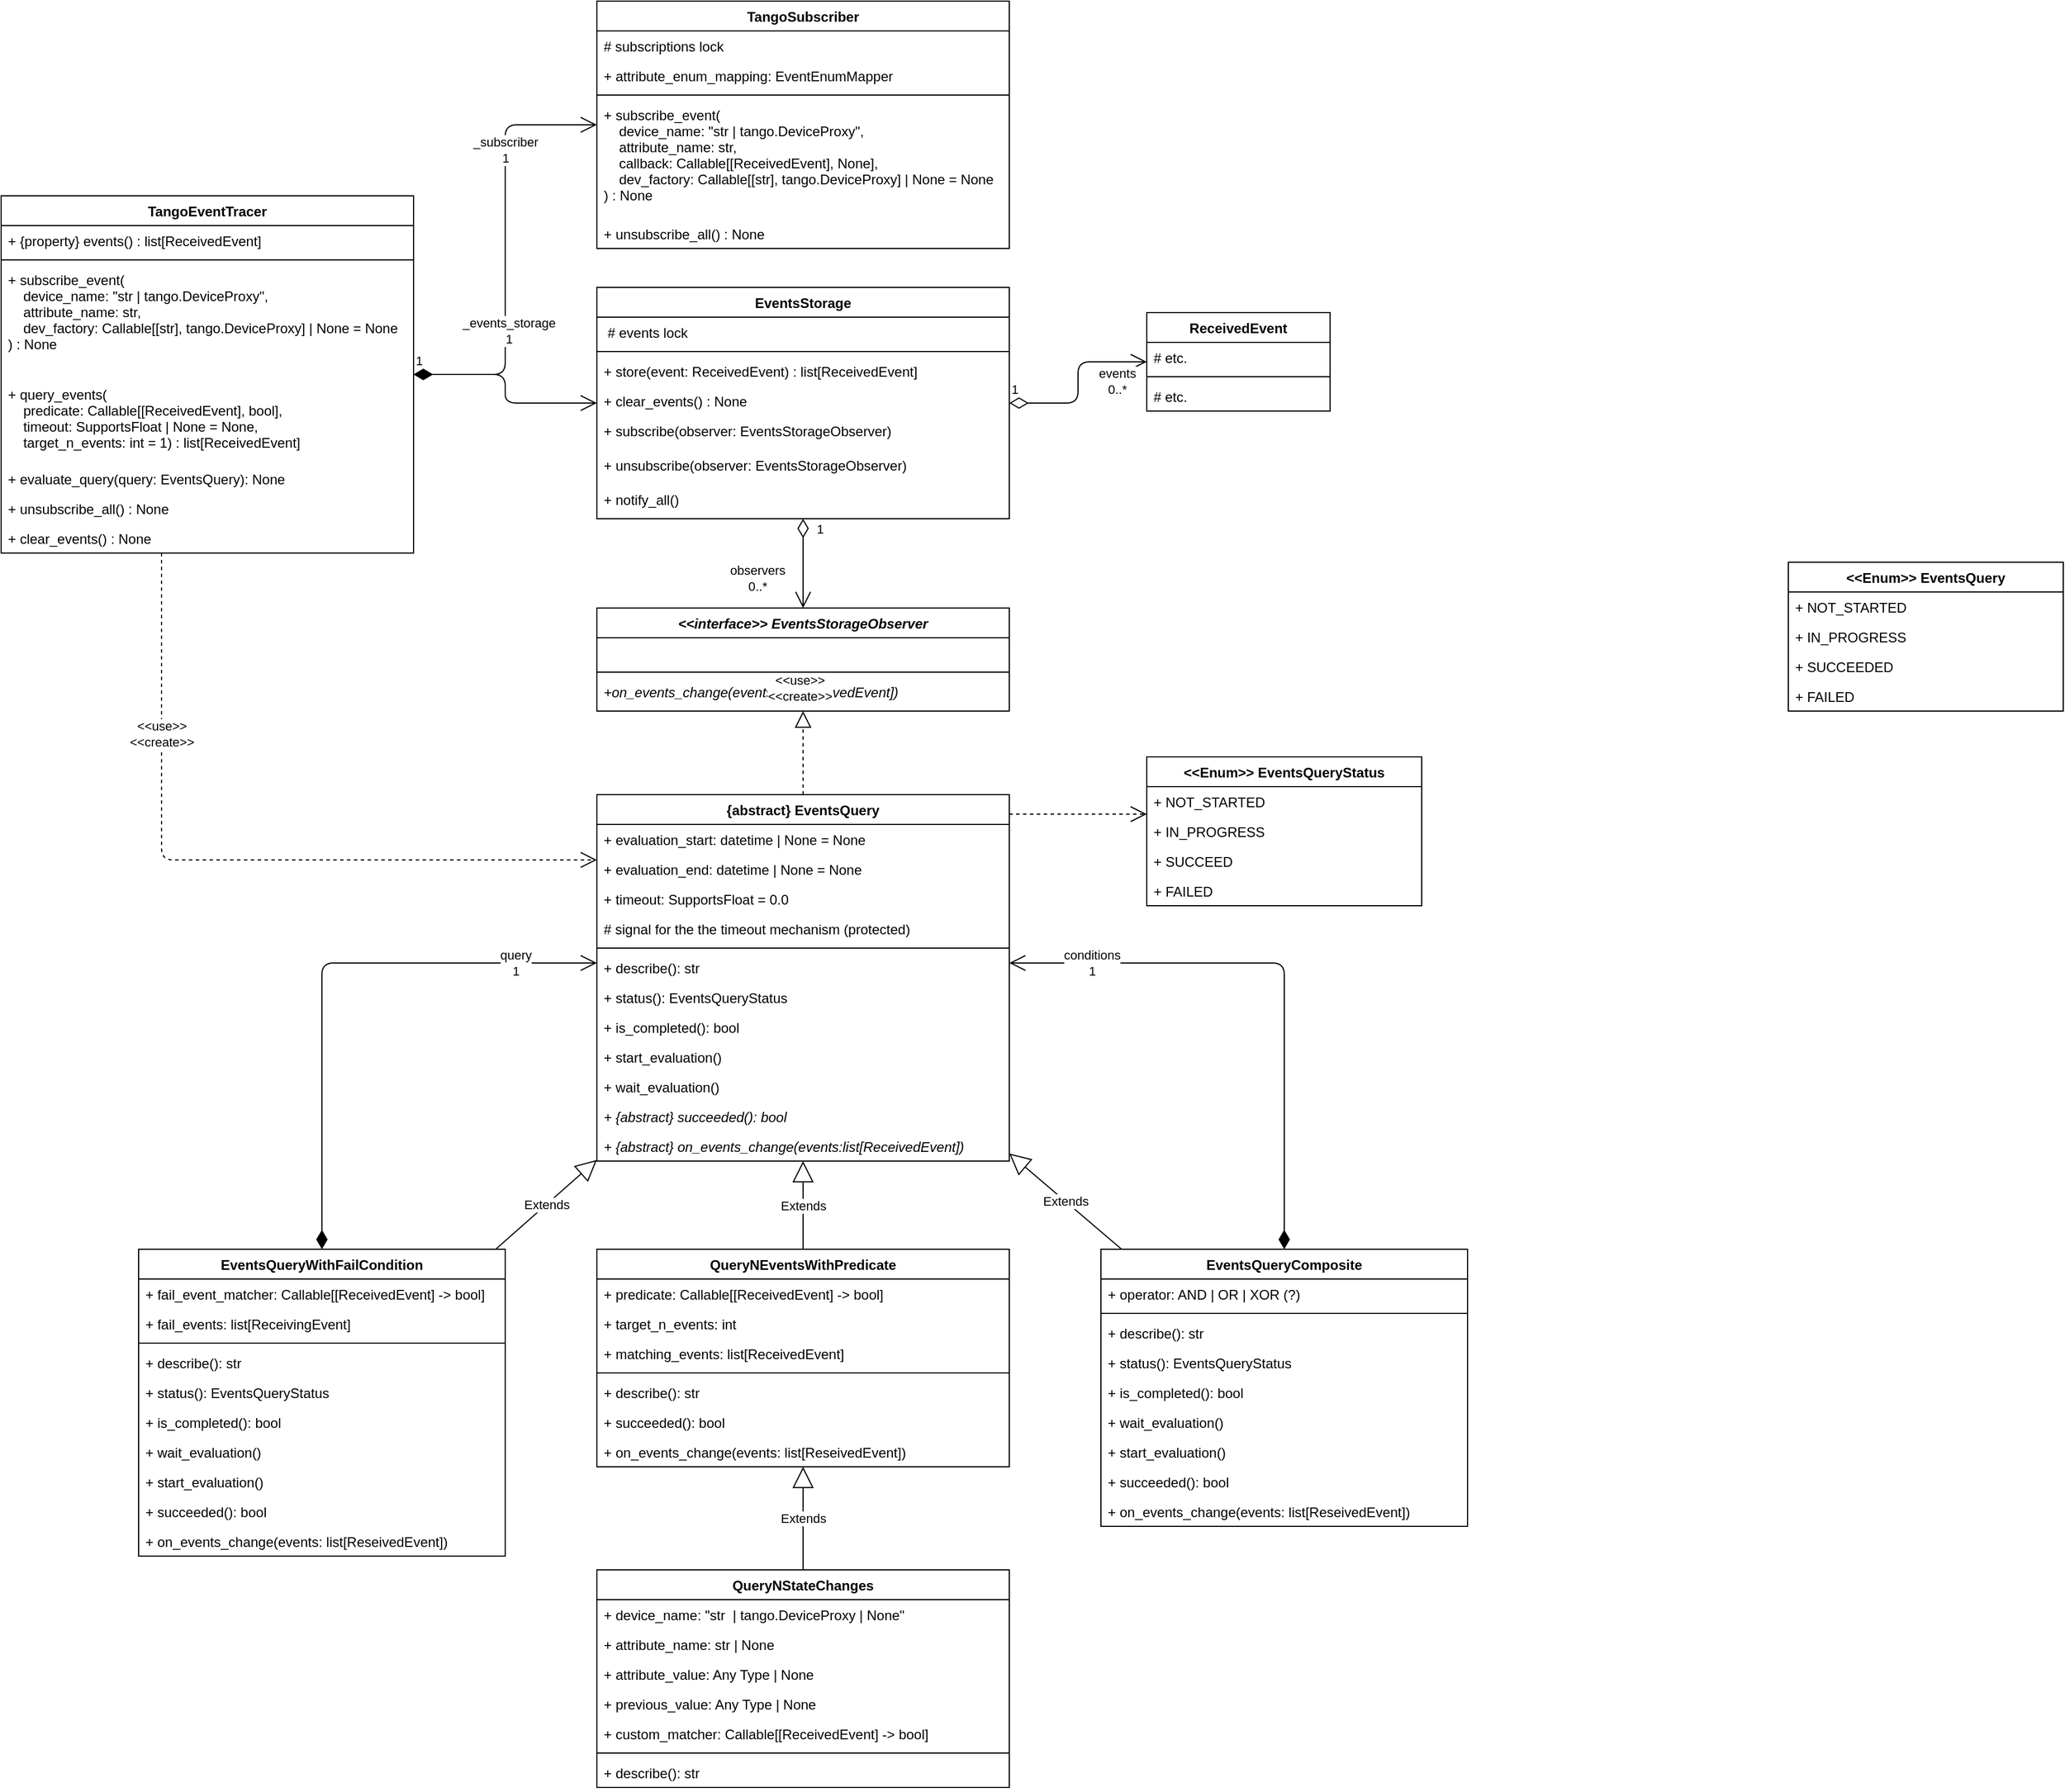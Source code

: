 <mxfile>
    <diagram id="-tlsUsrNYSEPifdIxLzE" name="Page-1">
        <mxGraphModel dx="1700" dy="880" grid="1" gridSize="10" guides="1" tooltips="1" connect="1" arrows="1" fold="1" page="1" pageScale="1" pageWidth="827" pageHeight="1169" math="0" shadow="0">
            <root>
                <mxCell id="0"/>
                <mxCell id="1" parent="0"/>
                <mxCell id="2" value="EventsStorage" style="swimlane;fontStyle=1;align=center;verticalAlign=top;childLayout=stackLayout;horizontal=1;startSize=26;horizontalStack=0;resizeParent=1;resizeParentMax=0;resizeLast=0;collapsible=1;marginBottom=0;" parent="1" vertex="1">
                    <mxGeometry x="40" y="360" width="360" height="202" as="geometry"/>
                </mxCell>
                <mxCell id="3" value=" # events lock" style="text;strokeColor=none;fillColor=none;align=left;verticalAlign=top;spacingLeft=4;spacingRight=4;overflow=hidden;rotatable=0;points=[[0,0.5],[1,0.5]];portConstraint=eastwest;" parent="2" vertex="1">
                    <mxGeometry y="26" width="360" height="26" as="geometry"/>
                </mxCell>
                <mxCell id="4" value="" style="line;strokeWidth=1;fillColor=none;align=left;verticalAlign=middle;spacingTop=-1;spacingLeft=3;spacingRight=3;rotatable=0;labelPosition=right;points=[];portConstraint=eastwest;strokeColor=inherit;" parent="2" vertex="1">
                    <mxGeometry y="52" width="360" height="8" as="geometry"/>
                </mxCell>
                <mxCell id="5" value="+ store(event: ReceivedEvent) : list[ReceivedEvent]" style="text;strokeColor=none;fillColor=none;align=left;verticalAlign=top;spacingLeft=4;spacingRight=4;overflow=hidden;rotatable=0;points=[[0,0.5],[1,0.5]];portConstraint=eastwest;" parent="2" vertex="1">
                    <mxGeometry y="60" width="360" height="26" as="geometry"/>
                </mxCell>
                <mxCell id="13" value="+ clear_events() : None" style="text;strokeColor=none;fillColor=none;align=left;verticalAlign=top;spacingLeft=4;spacingRight=4;overflow=hidden;rotatable=0;points=[[0,0.5],[1,0.5]];portConstraint=eastwest;" parent="2" vertex="1">
                    <mxGeometry y="86" width="360" height="26" as="geometry"/>
                </mxCell>
                <mxCell id="134" value="+ subscribe(observer: EventsStorageObserver)" style="text;strokeColor=none;fillColor=none;align=left;verticalAlign=top;spacingLeft=4;spacingRight=4;overflow=hidden;rotatable=0;points=[[0,0.5],[1,0.5]];portConstraint=eastwest;" parent="2" vertex="1">
                    <mxGeometry y="112" width="360" height="30" as="geometry"/>
                </mxCell>
                <mxCell id="136" value="+ unsubscribe(observer: EventsStorageObserver)" style="text;strokeColor=none;fillColor=none;align=left;verticalAlign=top;spacingLeft=4;spacingRight=4;overflow=hidden;rotatable=0;points=[[0,0.5],[1,0.5]];portConstraint=eastwest;" parent="2" vertex="1">
                    <mxGeometry y="142" width="360" height="30" as="geometry"/>
                </mxCell>
                <mxCell id="135" value="+ notify_all()" style="text;strokeColor=none;fillColor=none;align=left;verticalAlign=top;spacingLeft=4;spacingRight=4;overflow=hidden;rotatable=0;points=[[0,0.5],[1,0.5]];portConstraint=eastwest;" parent="2" vertex="1">
                    <mxGeometry y="172" width="360" height="30" as="geometry"/>
                </mxCell>
                <mxCell id="6" value="ReceivedEvent" style="swimlane;fontStyle=1;align=center;verticalAlign=top;childLayout=stackLayout;horizontal=1;startSize=26;horizontalStack=0;resizeParent=1;resizeParentMax=0;resizeLast=0;collapsible=1;marginBottom=0;" parent="1" vertex="1">
                    <mxGeometry x="520" y="382" width="160" height="86" as="geometry"/>
                </mxCell>
                <mxCell id="7" value="# etc." style="text;strokeColor=none;fillColor=none;align=left;verticalAlign=top;spacingLeft=4;spacingRight=4;overflow=hidden;rotatable=0;points=[[0,0.5],[1,0.5]];portConstraint=eastwest;" parent="6" vertex="1">
                    <mxGeometry y="26" width="160" height="26" as="geometry"/>
                </mxCell>
                <mxCell id="8" value="" style="line;strokeWidth=1;fillColor=none;align=left;verticalAlign=middle;spacingTop=-1;spacingLeft=3;spacingRight=3;rotatable=0;labelPosition=right;points=[];portConstraint=eastwest;strokeColor=inherit;" parent="6" vertex="1">
                    <mxGeometry y="52" width="160" height="8" as="geometry"/>
                </mxCell>
                <mxCell id="9" value="# etc." style="text;strokeColor=none;fillColor=none;align=left;verticalAlign=top;spacingLeft=4;spacingRight=4;overflow=hidden;rotatable=0;points=[[0,0.5],[1,0.5]];portConstraint=eastwest;" parent="6" vertex="1">
                    <mxGeometry y="60" width="160" height="26" as="geometry"/>
                </mxCell>
                <mxCell id="10" value="1" style="endArrow=open;html=1;endSize=12;startArrow=diamondThin;startSize=14;startFill=0;edgeStyle=orthogonalEdgeStyle;align=left;verticalAlign=bottom;" parent="1" source="2" target="6" edge="1">
                    <mxGeometry x="-1" y="3" relative="1" as="geometry">
                        <mxPoint x="310" y="380" as="sourcePoint"/>
                        <mxPoint x="470" y="380" as="targetPoint"/>
                    </mxGeometry>
                </mxCell>
                <mxCell id="11" value="events&lt;br&gt;0..*" style="edgeLabel;html=1;align=center;verticalAlign=middle;resizable=0;points=[];" parent="10" vertex="1" connectable="0">
                    <mxGeometry x="0.667" relative="1" as="geometry">
                        <mxPoint y="17" as="offset"/>
                    </mxGeometry>
                </mxCell>
                <mxCell id="14" value="TangoSubscriber" style="swimlane;fontStyle=1;align=center;verticalAlign=top;childLayout=stackLayout;horizontal=1;startSize=26;horizontalStack=0;resizeParent=1;resizeParentMax=0;resizeLast=0;collapsible=1;marginBottom=0;" parent="1" vertex="1">
                    <mxGeometry x="40" y="110" width="360" height="216" as="geometry"/>
                </mxCell>
                <mxCell id="15" value="# subscriptions lock" style="text;strokeColor=none;fillColor=none;align=left;verticalAlign=top;spacingLeft=4;spacingRight=4;overflow=hidden;rotatable=0;points=[[0,0.5],[1,0.5]];portConstraint=eastwest;" parent="14" vertex="1">
                    <mxGeometry y="26" width="360" height="26" as="geometry"/>
                </mxCell>
                <mxCell id="20" value="+ attribute_enum_mapping: EventEnumMapper" style="text;strokeColor=none;fillColor=none;align=left;verticalAlign=top;spacingLeft=4;spacingRight=4;overflow=hidden;rotatable=0;points=[[0,0.5],[1,0.5]];portConstraint=eastwest;" parent="14" vertex="1">
                    <mxGeometry y="52" width="360" height="26" as="geometry"/>
                </mxCell>
                <mxCell id="16" value="" style="line;strokeWidth=1;fillColor=none;align=left;verticalAlign=middle;spacingTop=-1;spacingLeft=3;spacingRight=3;rotatable=0;labelPosition=right;points=[];portConstraint=eastwest;strokeColor=inherit;" parent="14" vertex="1">
                    <mxGeometry y="78" width="360" height="8" as="geometry"/>
                </mxCell>
                <mxCell id="17" value="+ subscribe_event(&#10;    device_name: &quot;str | tango.DeviceProxy&quot;,&#10;    attribute_name: str, &#10;    callback: Callable[[ReceivedEvent], None], &#10;    dev_factory: Callable[[str], tango.DeviceProxy] | None = None&#10;) : None" style="text;strokeColor=none;fillColor=none;align=left;verticalAlign=top;spacingLeft=4;spacingRight=4;overflow=hidden;rotatable=0;points=[[0,0.5],[1,0.5]];portConstraint=eastwest;" parent="14" vertex="1">
                    <mxGeometry y="86" width="360" height="104" as="geometry"/>
                </mxCell>
                <mxCell id="18" value="+ unsubscribe_all() : None" style="text;strokeColor=none;fillColor=none;align=left;verticalAlign=top;spacingLeft=4;spacingRight=4;overflow=hidden;rotatable=0;points=[[0,0.5],[1,0.5]];portConstraint=eastwest;" parent="14" vertex="1">
                    <mxGeometry y="190" width="360" height="26" as="geometry"/>
                </mxCell>
                <mxCell id="21" value="TangoEventTracer" style="swimlane;fontStyle=1;align=center;verticalAlign=top;childLayout=stackLayout;horizontal=1;startSize=26;horizontalStack=0;resizeParent=1;resizeParentMax=0;resizeLast=0;collapsible=1;marginBottom=0;" parent="1" vertex="1">
                    <mxGeometry x="-480" y="280" width="360" height="312" as="geometry"/>
                </mxCell>
                <mxCell id="22" value="+ {property} events() : list[ReceivedEvent]" style="text;strokeColor=none;fillColor=none;align=left;verticalAlign=top;spacingLeft=4;spacingRight=4;overflow=hidden;rotatable=0;points=[[0,0.5],[1,0.5]];portConstraint=eastwest;" parent="21" vertex="1">
                    <mxGeometry y="26" width="360" height="26" as="geometry"/>
                </mxCell>
                <mxCell id="23" value="" style="line;strokeWidth=1;fillColor=none;align=left;verticalAlign=middle;spacingTop=-1;spacingLeft=3;spacingRight=3;rotatable=0;labelPosition=right;points=[];portConstraint=eastwest;strokeColor=inherit;" parent="21" vertex="1">
                    <mxGeometry y="52" width="360" height="8" as="geometry"/>
                </mxCell>
                <mxCell id="24" value="+ subscribe_event(&#10;    device_name: &quot;str | tango.DeviceProxy&quot;, &#10;    attribute_name: str,&#10;    dev_factory: Callable[[str], tango.DeviceProxy] | None = None&#10;) : None" style="text;strokeColor=none;fillColor=none;align=left;verticalAlign=top;spacingLeft=4;spacingRight=4;overflow=hidden;rotatable=0;points=[[0,0.5],[1,0.5]];portConstraint=eastwest;" parent="21" vertex="1">
                    <mxGeometry y="60" width="360" height="100" as="geometry"/>
                </mxCell>
                <mxCell id="33" value="+ query_events(&#10;    predicate: Callable[[ReceivedEvent], bool],&#10;    timeout: SupportsFloat | None = None,&#10;    target_n_events: int = 1) : list[ReceivedEvent]" style="text;strokeColor=none;fillColor=none;align=left;verticalAlign=top;spacingLeft=4;spacingRight=4;overflow=hidden;rotatable=0;points=[[0,0.5],[1,0.5]];portConstraint=eastwest;" parent="21" vertex="1">
                    <mxGeometry y="160" width="360" height="74" as="geometry"/>
                </mxCell>
                <mxCell id="35" value="+ evaluate_query(query: EventsQuery): None" style="text;strokeColor=none;fillColor=none;align=left;verticalAlign=top;spacingLeft=4;spacingRight=4;overflow=hidden;rotatable=0;points=[[0,0.5],[1,0.5]];portConstraint=eastwest;" parent="21" vertex="1">
                    <mxGeometry y="234" width="360" height="26" as="geometry"/>
                </mxCell>
                <mxCell id="32" value="+ unsubscribe_all() : None" style="text;strokeColor=none;fillColor=none;align=left;verticalAlign=top;spacingLeft=4;spacingRight=4;overflow=hidden;rotatable=0;points=[[0,0.5],[1,0.5]];portConstraint=eastwest;" parent="21" vertex="1">
                    <mxGeometry y="260" width="360" height="26" as="geometry"/>
                </mxCell>
                <mxCell id="34" value="+ clear_events() : None" style="text;strokeColor=none;fillColor=none;align=left;verticalAlign=top;spacingLeft=4;spacingRight=4;overflow=hidden;rotatable=0;points=[[0,0.5],[1,0.5]];portConstraint=eastwest;" parent="21" vertex="1">
                    <mxGeometry y="286" width="360" height="26" as="geometry"/>
                </mxCell>
                <mxCell id="28" value="1" style="endArrow=open;html=1;endSize=12;startArrow=diamondThin;startSize=14;startFill=1;edgeStyle=orthogonalEdgeStyle;align=left;verticalAlign=bottom;" parent="1" source="21" target="14" edge="1">
                    <mxGeometry x="-1" y="3" relative="1" as="geometry">
                        <mxPoint x="-70" y="390" as="sourcePoint"/>
                        <mxPoint x="90" y="390" as="targetPoint"/>
                    </mxGeometry>
                </mxCell>
                <mxCell id="30" value="_subscriber&lt;br&gt;1" style="edgeLabel;html=1;align=center;verticalAlign=middle;resizable=0;points=[];" parent="28" vertex="1" connectable="0">
                    <mxGeometry x="0.815" y="-4" relative="1" as="geometry">
                        <mxPoint x="-45" y="18" as="offset"/>
                    </mxGeometry>
                </mxCell>
                <mxCell id="29" value="1" style="endArrow=open;html=1;endSize=12;startArrow=diamondThin;startSize=14;startFill=1;edgeStyle=orthogonalEdgeStyle;align=left;verticalAlign=bottom;" parent="1" source="21" target="2" edge="1">
                    <mxGeometry x="-1" y="3" relative="1" as="geometry">
                        <mxPoint x="-110" y="333.0" as="sourcePoint"/>
                        <mxPoint x="50" y="228.043" as="targetPoint"/>
                    </mxGeometry>
                </mxCell>
                <mxCell id="31" value="_events_storage&lt;br&gt;1" style="edgeLabel;html=1;align=center;verticalAlign=middle;resizable=0;points=[];" parent="1" vertex="1" connectable="0">
                    <mxGeometry x="-9.997" y="250.043" as="geometry">
                        <mxPoint x="-27" y="148" as="offset"/>
                    </mxGeometry>
                </mxCell>
                <mxCell id="36" value="{abstract} EventsQuery" style="swimlane;fontStyle=1;align=center;verticalAlign=top;childLayout=stackLayout;horizontal=1;startSize=26;horizontalStack=0;resizeParent=1;resizeParentMax=0;resizeLast=0;collapsible=1;marginBottom=0;" parent="1" vertex="1">
                    <mxGeometry x="40" y="803" width="360" height="320" as="geometry"/>
                </mxCell>
                <mxCell id="78" value="+ evaluation_start: datetime | None = None" style="text;strokeColor=none;fillColor=none;align=left;verticalAlign=top;spacingLeft=4;spacingRight=4;overflow=hidden;rotatable=0;points=[[0,0.5],[1,0.5]];portConstraint=eastwest;" parent="36" vertex="1">
                    <mxGeometry y="26" width="360" height="26" as="geometry"/>
                </mxCell>
                <mxCell id="79" value="+ evaluation_end: datetime | None = None" style="text;strokeColor=none;fillColor=none;align=left;verticalAlign=top;spacingLeft=4;spacingRight=4;overflow=hidden;rotatable=0;points=[[0,0.5],[1,0.5]];portConstraint=eastwest;" parent="36" vertex="1">
                    <mxGeometry y="52" width="360" height="26" as="geometry"/>
                </mxCell>
                <mxCell id="80" value="+ timeout: SupportsFloat = 0.0" style="text;strokeColor=none;fillColor=none;align=left;verticalAlign=top;spacingLeft=4;spacingRight=4;overflow=hidden;rotatable=0;points=[[0,0.5],[1,0.5]];portConstraint=eastwest;" parent="36" vertex="1">
                    <mxGeometry y="78" width="360" height="26" as="geometry"/>
                </mxCell>
                <mxCell id="122" value="# signal for the the timeout mechanism (protected) " style="text;strokeColor=none;fillColor=none;align=left;verticalAlign=top;spacingLeft=4;spacingRight=4;overflow=hidden;rotatable=0;points=[[0,0.5],[1,0.5]];portConstraint=eastwest;" parent="36" vertex="1">
                    <mxGeometry y="104" width="360" height="26" as="geometry"/>
                </mxCell>
                <mxCell id="38" value="" style="line;strokeWidth=1;fillColor=none;align=left;verticalAlign=middle;spacingTop=-1;spacingLeft=3;spacingRight=3;rotatable=0;labelPosition=right;points=[];portConstraint=eastwest;strokeColor=inherit;" parent="36" vertex="1">
                    <mxGeometry y="130" width="360" height="8" as="geometry"/>
                </mxCell>
                <mxCell id="41" value="+ describe(): str" style="text;strokeColor=none;fillColor=none;align=left;verticalAlign=top;spacingLeft=4;spacingRight=4;overflow=hidden;rotatable=0;points=[[0,0.5],[1,0.5]];portConstraint=eastwest;fontStyle=0" parent="36" vertex="1">
                    <mxGeometry y="138" width="360" height="26" as="geometry"/>
                </mxCell>
                <mxCell id="45" value="+ status(): EventsQueryStatus" style="text;strokeColor=none;fillColor=none;align=left;verticalAlign=top;spacingLeft=4;spacingRight=4;overflow=hidden;rotatable=0;points=[[0,0.5],[1,0.5]];portConstraint=eastwest;fontStyle=0" parent="36" vertex="1">
                    <mxGeometry y="164" width="360" height="26" as="geometry"/>
                </mxCell>
                <mxCell id="124" value="+ is_completed(): bool" style="text;strokeColor=none;fillColor=none;align=left;verticalAlign=top;spacingLeft=4;spacingRight=4;overflow=hidden;rotatable=0;points=[[0,0.5],[1,0.5]];portConstraint=eastwest;fontStyle=0" parent="36" vertex="1">
                    <mxGeometry y="190" width="360" height="26" as="geometry"/>
                </mxCell>
                <mxCell id="51" value="+ start_evaluation()" style="text;strokeColor=none;fillColor=none;align=left;verticalAlign=top;spacingLeft=4;spacingRight=4;overflow=hidden;rotatable=0;points=[[0,0.5],[1,0.5]];portConstraint=eastwest;fontStyle=0" parent="36" vertex="1">
                    <mxGeometry y="216" width="360" height="26" as="geometry"/>
                </mxCell>
                <mxCell id="121" value="+ wait_evaluation()" style="text;strokeColor=none;fillColor=none;align=left;verticalAlign=top;spacingLeft=4;spacingRight=4;overflow=hidden;rotatable=0;points=[[0,0.5],[1,0.5]];portConstraint=eastwest;fontStyle=0" parent="36" vertex="1">
                    <mxGeometry y="242" width="360" height="26" as="geometry"/>
                </mxCell>
                <mxCell id="39" value="+ {abstract} succeeded(): bool" style="text;strokeColor=none;fillColor=none;align=left;verticalAlign=top;spacingLeft=4;spacingRight=4;overflow=hidden;rotatable=0;points=[[0,0.5],[1,0.5]];portConstraint=eastwest;fontStyle=2" parent="36" vertex="1">
                    <mxGeometry y="268" width="360" height="26" as="geometry"/>
                </mxCell>
                <mxCell id="156" value="+ {abstract} on_events_change(events:list[ReceivedEvent])" style="text;strokeColor=none;fillColor=none;align=left;verticalAlign=top;spacingLeft=4;spacingRight=4;overflow=hidden;rotatable=0;points=[[0,0.5],[1,0.5]];portConstraint=eastwest;fontStyle=2" parent="36" vertex="1">
                    <mxGeometry y="294" width="360" height="26" as="geometry"/>
                </mxCell>
                <mxCell id="52" value="&lt;&lt;Enum&gt;&gt; EventsQuery" style="swimlane;fontStyle=1;align=center;verticalAlign=top;childLayout=stackLayout;horizontal=1;startSize=26;horizontalStack=0;resizeParent=1;resizeParentMax=0;resizeLast=0;collapsible=1;marginBottom=0;" parent="1" vertex="1">
                    <mxGeometry x="1080" y="600" width="240" height="130" as="geometry"/>
                </mxCell>
                <mxCell id="56" value="+ NOT_STARTED" style="text;strokeColor=none;fillColor=none;align=left;verticalAlign=top;spacingLeft=4;spacingRight=4;overflow=hidden;rotatable=0;points=[[0,0.5],[1,0.5]];portConstraint=eastwest;" parent="52" vertex="1">
                    <mxGeometry y="26" width="240" height="26" as="geometry"/>
                </mxCell>
                <mxCell id="53" value="+ IN_PROGRESS" style="text;strokeColor=none;fillColor=none;align=left;verticalAlign=top;spacingLeft=4;spacingRight=4;overflow=hidden;rotatable=0;points=[[0,0.5],[1,0.5]];portConstraint=eastwest;" parent="52" vertex="1">
                    <mxGeometry y="52" width="240" height="26" as="geometry"/>
                </mxCell>
                <mxCell id="57" value="+ SUCCEEDED" style="text;strokeColor=none;fillColor=none;align=left;verticalAlign=top;spacingLeft=4;spacingRight=4;overflow=hidden;rotatable=0;points=[[0,0.5],[1,0.5]];portConstraint=eastwest;" parent="52" vertex="1">
                    <mxGeometry y="78" width="240" height="26" as="geometry"/>
                </mxCell>
                <mxCell id="58" value="+ FAILED" style="text;strokeColor=none;fillColor=none;align=left;verticalAlign=top;spacingLeft=4;spacingRight=4;overflow=hidden;rotatable=0;points=[[0,0.5],[1,0.5]];portConstraint=eastwest;" parent="52" vertex="1">
                    <mxGeometry y="104" width="240" height="26" as="geometry"/>
                </mxCell>
                <mxCell id="62" value="EventsQueryWithFailCondition" style="swimlane;fontStyle=1;align=center;verticalAlign=top;childLayout=stackLayout;horizontal=1;startSize=26;horizontalStack=0;resizeParent=1;resizeParentMax=0;resizeLast=0;collapsible=1;marginBottom=0;" parent="1" vertex="1">
                    <mxGeometry x="-360" y="1200" width="320" height="268" as="geometry"/>
                </mxCell>
                <mxCell id="63" value="+ fail_event_matcher: Callable[[ReceivedEvent] -&gt; bool]" style="text;strokeColor=none;fillColor=none;align=left;verticalAlign=top;spacingLeft=4;spacingRight=4;overflow=hidden;rotatable=0;points=[[0,0.5],[1,0.5]];portConstraint=eastwest;" parent="62" vertex="1">
                    <mxGeometry y="26" width="320" height="26" as="geometry"/>
                </mxCell>
                <mxCell id="93" value="+ fail_events: list[ReceivingEvent]" style="text;strokeColor=none;fillColor=none;align=left;verticalAlign=top;spacingLeft=4;spacingRight=4;overflow=hidden;rotatable=0;points=[[0,0.5],[1,0.5]];portConstraint=eastwest;" parent="62" vertex="1">
                    <mxGeometry y="52" width="320" height="26" as="geometry"/>
                </mxCell>
                <mxCell id="67" value="" style="line;strokeWidth=1;fillColor=none;align=left;verticalAlign=middle;spacingTop=-1;spacingLeft=3;spacingRight=3;rotatable=0;labelPosition=right;points=[];portConstraint=eastwest;strokeColor=inherit;" parent="62" vertex="1">
                    <mxGeometry y="78" width="320" height="8" as="geometry"/>
                </mxCell>
                <mxCell id="175" value="+ describe(): str" style="text;strokeColor=none;fillColor=none;align=left;verticalAlign=top;spacingLeft=4;spacingRight=4;overflow=hidden;rotatable=0;points=[[0,0.5],[1,0.5]];portConstraint=eastwest;fontStyle=0" parent="62" vertex="1">
                    <mxGeometry y="86" width="320" height="26" as="geometry"/>
                </mxCell>
                <mxCell id="176" value="+ status(): EventsQueryStatus" style="text;strokeColor=none;fillColor=none;align=left;verticalAlign=top;spacingLeft=4;spacingRight=4;overflow=hidden;rotatable=0;points=[[0,0.5],[1,0.5]];portConstraint=eastwest;fontStyle=0" parent="62" vertex="1">
                    <mxGeometry y="112" width="320" height="26" as="geometry"/>
                </mxCell>
                <mxCell id="177" value="+ is_completed(): bool" style="text;strokeColor=none;fillColor=none;align=left;verticalAlign=top;spacingLeft=4;spacingRight=4;overflow=hidden;rotatable=0;points=[[0,0.5],[1,0.5]];portConstraint=eastwest;fontStyle=0" parent="62" vertex="1">
                    <mxGeometry y="138" width="320" height="26" as="geometry"/>
                </mxCell>
                <mxCell id="179" value="+ wait_evaluation()" style="text;strokeColor=none;fillColor=none;align=left;verticalAlign=top;spacingLeft=4;spacingRight=4;overflow=hidden;rotatable=0;points=[[0,0.5],[1,0.5]];portConstraint=eastwest;fontStyle=0" parent="62" vertex="1">
                    <mxGeometry y="164" width="320" height="26" as="geometry"/>
                </mxCell>
                <mxCell id="178" value="+ start_evaluation()" style="text;strokeColor=none;fillColor=none;align=left;verticalAlign=top;spacingLeft=4;spacingRight=4;overflow=hidden;rotatable=0;points=[[0,0.5],[1,0.5]];portConstraint=eastwest;fontStyle=0" parent="62" vertex="1">
                    <mxGeometry y="190" width="320" height="26" as="geometry"/>
                </mxCell>
                <mxCell id="173" value="+ succeeded(): bool" style="text;strokeColor=none;fillColor=none;align=left;verticalAlign=top;spacingLeft=4;spacingRight=4;overflow=hidden;rotatable=0;points=[[0,0.5],[1,0.5]];portConstraint=eastwest;fontStyle=0" parent="62" vertex="1">
                    <mxGeometry y="216" width="320" height="26" as="geometry"/>
                </mxCell>
                <mxCell id="174" value="+ on_events_change(events: list[ReseivedEvent])" style="text;strokeColor=none;fillColor=none;align=left;verticalAlign=top;spacingLeft=4;spacingRight=4;overflow=hidden;rotatable=0;points=[[0,0.5],[1,0.5]];portConstraint=eastwest;fontStyle=0" parent="62" vertex="1">
                    <mxGeometry y="242" width="320" height="26" as="geometry"/>
                </mxCell>
                <mxCell id="77" value="QueryNEventsWithPredicate" style="swimlane;fontStyle=1;align=center;verticalAlign=top;childLayout=stackLayout;horizontal=1;startSize=26;horizontalStack=0;resizeParent=1;resizeParentMax=0;resizeLast=0;collapsible=1;marginBottom=0;" parent="1" vertex="1">
                    <mxGeometry x="40" y="1200" width="360" height="190" as="geometry"/>
                </mxCell>
                <mxCell id="81" value="+ predicate: Callable[[ReceivedEvent] -&gt; bool]" style="text;strokeColor=none;fillColor=none;align=left;verticalAlign=top;spacingLeft=4;spacingRight=4;overflow=hidden;rotatable=0;points=[[0,0.5],[1,0.5]];portConstraint=eastwest;" parent="77" vertex="1">
                    <mxGeometry y="26" width="360" height="26" as="geometry"/>
                </mxCell>
                <mxCell id="169" value="+ target_n_events: int" style="text;strokeColor=none;fillColor=none;align=left;verticalAlign=top;spacingLeft=4;spacingRight=4;overflow=hidden;rotatable=0;points=[[0,0.5],[1,0.5]];portConstraint=eastwest;" parent="77" vertex="1">
                    <mxGeometry y="52" width="360" height="26" as="geometry"/>
                </mxCell>
                <mxCell id="157" value="+ matching_events: list[ReceivedEvent]" style="text;strokeColor=none;fillColor=none;align=left;verticalAlign=top;spacingLeft=4;spacingRight=4;overflow=hidden;rotatable=0;points=[[0,0.5],[1,0.5]];portConstraint=eastwest;" parent="77" vertex="1">
                    <mxGeometry y="78" width="360" height="26" as="geometry"/>
                </mxCell>
                <mxCell id="82" value="" style="line;strokeWidth=1;fillColor=none;align=left;verticalAlign=middle;spacingTop=-1;spacingLeft=3;spacingRight=3;rotatable=0;labelPosition=right;points=[];portConstraint=eastwest;strokeColor=inherit;" parent="77" vertex="1">
                    <mxGeometry y="104" width="360" height="8" as="geometry"/>
                </mxCell>
                <mxCell id="87" value="+ describe(): str" style="text;strokeColor=none;fillColor=none;align=left;verticalAlign=top;spacingLeft=4;spacingRight=4;overflow=hidden;rotatable=0;points=[[0,0.5],[1,0.5]];portConstraint=eastwest;fontStyle=0" parent="77" vertex="1">
                    <mxGeometry y="112" width="360" height="26" as="geometry"/>
                </mxCell>
                <mxCell id="88" value="+ succeeded(): bool" style="text;strokeColor=none;fillColor=none;align=left;verticalAlign=top;spacingLeft=4;spacingRight=4;overflow=hidden;rotatable=0;points=[[0,0.5],[1,0.5]];portConstraint=eastwest;fontStyle=0" parent="77" vertex="1">
                    <mxGeometry y="138" width="360" height="26" as="geometry"/>
                </mxCell>
                <mxCell id="90" value="+ on_events_change(events: list[ReseivedEvent])" style="text;strokeColor=none;fillColor=none;align=left;verticalAlign=top;spacingLeft=4;spacingRight=4;overflow=hidden;rotatable=0;points=[[0,0.5],[1,0.5]];portConstraint=eastwest;fontStyle=0" parent="77" vertex="1">
                    <mxGeometry y="164" width="360" height="26" as="geometry"/>
                </mxCell>
                <mxCell id="97" value="" style="endArrow=open;html=1;endSize=12;startArrow=diamondThin;startSize=14;startFill=1;edgeStyle=orthogonalEdgeStyle;align=left;verticalAlign=bottom;" parent="1" source="62" target="36" edge="1">
                    <mxGeometry x="-1" y="3" relative="1" as="geometry">
                        <mxPoint x="-270" y="1060" as="sourcePoint"/>
                        <mxPoint x="-110" y="1060" as="targetPoint"/>
                        <Array as="points">
                            <mxPoint x="-200" y="950"/>
                        </Array>
                    </mxGeometry>
                </mxCell>
                <mxCell id="98" value="query&lt;br&gt;1" style="edgeLabel;html=1;align=center;verticalAlign=middle;resizable=0;points=[];" parent="97" vertex="1" connectable="0">
                    <mxGeometry x="0.709" relative="1" as="geometry">
                        <mxPoint as="offset"/>
                    </mxGeometry>
                </mxCell>
                <mxCell id="125" value="&lt;&lt;Enum&gt;&gt; EventsQueryStatus" style="swimlane;fontStyle=1;align=center;verticalAlign=top;childLayout=stackLayout;horizontal=1;startSize=26;horizontalStack=0;resizeParent=1;resizeParentMax=0;resizeLast=0;collapsible=1;marginBottom=0;" parent="1" vertex="1">
                    <mxGeometry x="520" y="770" width="240" height="130" as="geometry"/>
                </mxCell>
                <mxCell id="128" value="+ NOT_STARTED" style="text;strokeColor=none;fillColor=none;align=left;verticalAlign=top;spacingLeft=4;spacingRight=4;overflow=hidden;rotatable=0;points=[[0,0.5],[1,0.5]];portConstraint=eastwest;fontStyle=0" parent="125" vertex="1">
                    <mxGeometry y="26" width="240" height="26" as="geometry"/>
                </mxCell>
                <mxCell id="131" value="+ IN_PROGRESS" style="text;strokeColor=none;fillColor=none;align=left;verticalAlign=top;spacingLeft=4;spacingRight=4;overflow=hidden;rotatable=0;points=[[0,0.5],[1,0.5]];portConstraint=eastwest;fontStyle=0" parent="125" vertex="1">
                    <mxGeometry y="52" width="240" height="26" as="geometry"/>
                </mxCell>
                <mxCell id="132" value="+ SUCCEED" style="text;strokeColor=none;fillColor=none;align=left;verticalAlign=top;spacingLeft=4;spacingRight=4;overflow=hidden;rotatable=0;points=[[0,0.5],[1,0.5]];portConstraint=eastwest;fontStyle=0" parent="125" vertex="1">
                    <mxGeometry y="78" width="240" height="26" as="geometry"/>
                </mxCell>
                <mxCell id="133" value="+ FAILED" style="text;strokeColor=none;fillColor=none;align=left;verticalAlign=top;spacingLeft=4;spacingRight=4;overflow=hidden;rotatable=0;points=[[0,0.5],[1,0.5]];portConstraint=eastwest;fontStyle=0" parent="125" vertex="1">
                    <mxGeometry y="104" width="240" height="26" as="geometry"/>
                </mxCell>
                <mxCell id="146" value="&lt;&lt;interface&gt;&gt; EventsStorageObserver" style="swimlane;fontStyle=3;align=center;verticalAlign=top;childLayout=stackLayout;horizontal=1;startSize=26;horizontalStack=0;resizeParent=1;resizeParentMax=0;resizeLast=0;collapsible=1;marginBottom=0;" parent="1" vertex="1">
                    <mxGeometry x="40" y="640" width="360" height="90" as="geometry"/>
                </mxCell>
                <mxCell id="147" value=" " style="text;strokeColor=none;fillColor=none;align=left;verticalAlign=top;spacingLeft=4;spacingRight=4;overflow=hidden;rotatable=0;points=[[0,0.5],[1,0.5]];portConstraint=eastwest;" parent="146" vertex="1">
                    <mxGeometry y="26" width="360" height="26" as="geometry"/>
                </mxCell>
                <mxCell id="148" value="" style="line;strokeWidth=1;fillColor=none;align=left;verticalAlign=middle;spacingTop=-1;spacingLeft=3;spacingRight=3;rotatable=0;labelPosition=right;points=[];portConstraint=eastwest;strokeColor=inherit;" parent="146" vertex="1">
                    <mxGeometry y="52" width="360" height="8" as="geometry"/>
                </mxCell>
                <mxCell id="149" value="+on_events_change(events:list[ReceivedEvent])" style="text;strokeColor=none;fillColor=none;align=left;verticalAlign=top;spacingLeft=4;spacingRight=4;overflow=hidden;rotatable=0;points=[[0,0.5],[1,0.5]];portConstraint=eastwest;fontStyle=2" parent="146" vertex="1">
                    <mxGeometry y="60" width="360" height="30" as="geometry"/>
                </mxCell>
                <mxCell id="158" value="QueryNStateChanges" style="swimlane;fontStyle=1;align=center;verticalAlign=top;childLayout=stackLayout;horizontal=1;startSize=26;horizontalStack=0;resizeParent=1;resizeParentMax=0;resizeLast=0;collapsible=1;marginBottom=0;" parent="1" vertex="1">
                    <mxGeometry x="40" y="1480" width="360" height="190" as="geometry"/>
                </mxCell>
                <mxCell id="159" value="+ device_name: &quot;str  | tango.DeviceProxy | None&quot; " style="text;strokeColor=none;fillColor=none;align=left;verticalAlign=top;spacingLeft=4;spacingRight=4;overflow=hidden;rotatable=0;points=[[0,0.5],[1,0.5]];portConstraint=eastwest;" parent="158" vertex="1">
                    <mxGeometry y="26" width="360" height="26" as="geometry"/>
                </mxCell>
                <mxCell id="165" value="+ attribute_name: str | None" style="text;strokeColor=none;fillColor=none;align=left;verticalAlign=top;spacingLeft=4;spacingRight=4;overflow=hidden;rotatable=0;points=[[0,0.5],[1,0.5]];portConstraint=eastwest;" parent="158" vertex="1">
                    <mxGeometry y="52" width="360" height="26" as="geometry"/>
                </mxCell>
                <mxCell id="166" value="+ attribute_value: Any Type | None" style="text;strokeColor=none;fillColor=none;align=left;verticalAlign=top;spacingLeft=4;spacingRight=4;overflow=hidden;rotatable=0;points=[[0,0.5],[1,0.5]];portConstraint=eastwest;" parent="158" vertex="1">
                    <mxGeometry y="78" width="360" height="26" as="geometry"/>
                </mxCell>
                <mxCell id="160" value="+ previous_value: Any Type | None" style="text;strokeColor=none;fillColor=none;align=left;verticalAlign=top;spacingLeft=4;spacingRight=4;overflow=hidden;rotatable=0;points=[[0,0.5],[1,0.5]];portConstraint=eastwest;" parent="158" vertex="1">
                    <mxGeometry y="104" width="360" height="26" as="geometry"/>
                </mxCell>
                <mxCell id="168" value="+ custom_matcher: Callable[[ReceivedEvent] -&gt; bool]" style="text;strokeColor=none;fillColor=none;align=left;verticalAlign=top;spacingLeft=4;spacingRight=4;overflow=hidden;rotatable=0;points=[[0,0.5],[1,0.5]];portConstraint=eastwest;" parent="158" vertex="1">
                    <mxGeometry y="130" width="360" height="26" as="geometry"/>
                </mxCell>
                <mxCell id="161" value="" style="line;strokeWidth=1;fillColor=none;align=left;verticalAlign=middle;spacingTop=-1;spacingLeft=3;spacingRight=3;rotatable=0;labelPosition=right;points=[];portConstraint=eastwest;strokeColor=inherit;" parent="158" vertex="1">
                    <mxGeometry y="156" width="360" height="8" as="geometry"/>
                </mxCell>
                <mxCell id="162" value="+ describe(): str" style="text;strokeColor=none;fillColor=none;align=left;verticalAlign=top;spacingLeft=4;spacingRight=4;overflow=hidden;rotatable=0;points=[[0,0.5],[1,0.5]];portConstraint=eastwest;fontStyle=0" parent="158" vertex="1">
                    <mxGeometry y="164" width="360" height="26" as="geometry"/>
                </mxCell>
                <mxCell id="170" value="Extends" style="endArrow=block;endSize=16;endFill=0;html=1;" parent="1" source="77" target="36" edge="1">
                    <mxGeometry width="160" relative="1" as="geometry">
                        <mxPoint x="100" y="1290" as="sourcePoint"/>
                        <mxPoint x="260" y="1290" as="targetPoint"/>
                    </mxGeometry>
                </mxCell>
                <mxCell id="171" value="Extends" style="endArrow=block;endSize=16;endFill=0;html=1;" parent="1" source="158" target="77" edge="1">
                    <mxGeometry width="160" relative="1" as="geometry">
                        <mxPoint x="460" y="1417" as="sourcePoint"/>
                        <mxPoint x="460" y="1320" as="targetPoint"/>
                    </mxGeometry>
                </mxCell>
                <mxCell id="172" value="Extends" style="endArrow=block;endSize=16;endFill=0;html=1;" parent="1" source="62" target="36" edge="1">
                    <mxGeometry width="160" relative="1" as="geometry">
                        <mxPoint y="1287" as="sourcePoint"/>
                        <mxPoint y="1190" as="targetPoint"/>
                    </mxGeometry>
                </mxCell>
                <mxCell id="180" value="EventsQueryComposite" style="swimlane;fontStyle=1;align=center;verticalAlign=top;childLayout=stackLayout;horizontal=1;startSize=26;horizontalStack=0;resizeParent=1;resizeParentMax=0;resizeLast=0;collapsible=1;marginBottom=0;" parent="1" vertex="1">
                    <mxGeometry x="480" y="1200" width="320" height="242" as="geometry"/>
                </mxCell>
                <mxCell id="181" value="+ operator: AND | OR | XOR (?)" style="text;strokeColor=none;fillColor=none;align=left;verticalAlign=top;spacingLeft=4;spacingRight=4;overflow=hidden;rotatable=0;points=[[0,0.5],[1,0.5]];portConstraint=eastwest;" parent="180" vertex="1">
                    <mxGeometry y="26" width="320" height="26" as="geometry"/>
                </mxCell>
                <mxCell id="183" value="" style="line;strokeWidth=1;fillColor=none;align=left;verticalAlign=middle;spacingTop=-1;spacingLeft=3;spacingRight=3;rotatable=0;labelPosition=right;points=[];portConstraint=eastwest;strokeColor=inherit;" parent="180" vertex="1">
                    <mxGeometry y="52" width="320" height="8" as="geometry"/>
                </mxCell>
                <mxCell id="184" value="+ describe(): str" style="text;strokeColor=none;fillColor=none;align=left;verticalAlign=top;spacingLeft=4;spacingRight=4;overflow=hidden;rotatable=0;points=[[0,0.5],[1,0.5]];portConstraint=eastwest;fontStyle=0" parent="180" vertex="1">
                    <mxGeometry y="60" width="320" height="26" as="geometry"/>
                </mxCell>
                <mxCell id="185" value="+ status(): EventsQueryStatus" style="text;strokeColor=none;fillColor=none;align=left;verticalAlign=top;spacingLeft=4;spacingRight=4;overflow=hidden;rotatable=0;points=[[0,0.5],[1,0.5]];portConstraint=eastwest;fontStyle=0" parent="180" vertex="1">
                    <mxGeometry y="86" width="320" height="26" as="geometry"/>
                </mxCell>
                <mxCell id="186" value="+ is_completed(): bool" style="text;strokeColor=none;fillColor=none;align=left;verticalAlign=top;spacingLeft=4;spacingRight=4;overflow=hidden;rotatable=0;points=[[0,0.5],[1,0.5]];portConstraint=eastwest;fontStyle=0" parent="180" vertex="1">
                    <mxGeometry y="112" width="320" height="26" as="geometry"/>
                </mxCell>
                <mxCell id="187" value="+ wait_evaluation()" style="text;strokeColor=none;fillColor=none;align=left;verticalAlign=top;spacingLeft=4;spacingRight=4;overflow=hidden;rotatable=0;points=[[0,0.5],[1,0.5]];portConstraint=eastwest;fontStyle=0" parent="180" vertex="1">
                    <mxGeometry y="138" width="320" height="26" as="geometry"/>
                </mxCell>
                <mxCell id="188" value="+ start_evaluation()" style="text;strokeColor=none;fillColor=none;align=left;verticalAlign=top;spacingLeft=4;spacingRight=4;overflow=hidden;rotatable=0;points=[[0,0.5],[1,0.5]];portConstraint=eastwest;fontStyle=0" parent="180" vertex="1">
                    <mxGeometry y="164" width="320" height="26" as="geometry"/>
                </mxCell>
                <mxCell id="189" value="+ succeeded(): bool" style="text;strokeColor=none;fillColor=none;align=left;verticalAlign=top;spacingLeft=4;spacingRight=4;overflow=hidden;rotatable=0;points=[[0,0.5],[1,0.5]];portConstraint=eastwest;fontStyle=0" parent="180" vertex="1">
                    <mxGeometry y="190" width="320" height="26" as="geometry"/>
                </mxCell>
                <mxCell id="190" value="+ on_events_change(events: list[ReseivedEvent])" style="text;strokeColor=none;fillColor=none;align=left;verticalAlign=top;spacingLeft=4;spacingRight=4;overflow=hidden;rotatable=0;points=[[0,0.5],[1,0.5]];portConstraint=eastwest;fontStyle=0" parent="180" vertex="1">
                    <mxGeometry y="216" width="320" height="26" as="geometry"/>
                </mxCell>
                <mxCell id="191" value="" style="endArrow=open;html=1;endSize=12;startArrow=diamondThin;startSize=14;startFill=1;edgeStyle=orthogonalEdgeStyle;align=left;verticalAlign=bottom;" parent="1" source="180" target="36" edge="1">
                    <mxGeometry x="-1" y="3" relative="1" as="geometry">
                        <mxPoint x="570" y="1060" as="sourcePoint"/>
                        <mxPoint x="880" y="950.043" as="targetPoint"/>
                        <Array as="points">
                            <mxPoint x="640" y="950"/>
                        </Array>
                    </mxGeometry>
                </mxCell>
                <mxCell id="192" value="conditions&lt;br&gt;1" style="edgeLabel;html=1;align=center;verticalAlign=middle;resizable=0;points=[];" parent="191" vertex="1" connectable="0">
                    <mxGeometry x="0.709" relative="1" as="geometry">
                        <mxPoint as="offset"/>
                    </mxGeometry>
                </mxCell>
                <mxCell id="194" value="Extends" style="endArrow=block;endSize=16;endFill=0;html=1;" parent="1" source="180" target="36" edge="1">
                    <mxGeometry width="160" relative="1" as="geometry">
                        <mxPoint x="230" y="1210" as="sourcePoint"/>
                        <mxPoint x="230" y="1133" as="targetPoint"/>
                    </mxGeometry>
                </mxCell>
                <mxCell id="195" value="1" style="endArrow=open;html=1;endSize=12;startArrow=diamondThin;startSize=14;startFill=0;edgeStyle=orthogonalEdgeStyle;align=left;verticalAlign=bottom;" parent="1" source="2" target="146" edge="1">
                    <mxGeometry x="-0.538" y="10" relative="1" as="geometry">
                        <mxPoint x="410" y="471.0" as="sourcePoint"/>
                        <mxPoint x="530" y="435.0" as="targetPoint"/>
                        <mxPoint as="offset"/>
                    </mxGeometry>
                </mxCell>
                <mxCell id="196" value="observers&lt;br&gt;0..*" style="edgeLabel;html=1;align=center;verticalAlign=middle;resizable=0;points=[];" parent="195" vertex="1" connectable="0">
                    <mxGeometry x="0.667" relative="1" as="geometry">
                        <mxPoint x="-40" y="-13" as="offset"/>
                    </mxGeometry>
                </mxCell>
                <mxCell id="197" value="" style="endArrow=block;dashed=1;endFill=0;endSize=12;html=1;" parent="1" source="36" target="146" edge="1">
                    <mxGeometry width="160" relative="1" as="geometry">
                        <mxPoint x="170" y="750" as="sourcePoint"/>
                        <mxPoint x="330" y="750" as="targetPoint"/>
                    </mxGeometry>
                </mxCell>
                <mxCell id="207" value="" style="endArrow=open;html=1;endSize=12;startArrow=none;startSize=14;startFill=0;edgeStyle=orthogonalEdgeStyle;align=left;verticalAlign=bottom;dashed=1;" parent="1" source="21" target="36" edge="1">
                    <mxGeometry x="-1" y="3" relative="1" as="geometry">
                        <mxPoint x="-190" y="1210" as="sourcePoint"/>
                        <mxPoint x="50" y="960.059" as="targetPoint"/>
                        <Array as="points">
                            <mxPoint x="-340" y="860"/>
                        </Array>
                    </mxGeometry>
                </mxCell>
                <mxCell id="208" value="&amp;lt;&amp;lt;use&amp;gt;&amp;gt;&lt;br&gt;&amp;lt;&amp;lt;create&amp;gt;&amp;gt;" style="edgeLabel;html=1;align=center;verticalAlign=middle;resizable=0;points=[];" parent="207" vertex="1" connectable="0">
                    <mxGeometry x="0.709" relative="1" as="geometry">
                        <mxPoint x="-286" y="-110" as="offset"/>
                    </mxGeometry>
                </mxCell>
                <mxCell id="209" value="" style="endArrow=open;html=1;endSize=12;startArrow=none;startSize=14;startFill=0;edgeStyle=orthogonalEdgeStyle;align=left;verticalAlign=bottom;dashed=1;" edge="1" parent="1" source="36" target="125">
                    <mxGeometry x="-1" y="3" relative="1" as="geometry">
                        <mxPoint x="110" y="520.0" as="sourcePoint"/>
                        <mxPoint x="490" y="788.0" as="targetPoint"/>
                        <Array as="points">
                            <mxPoint x="410" y="820"/>
                            <mxPoint x="410" y="820"/>
                        </Array>
                    </mxGeometry>
                </mxCell>
                <mxCell id="210" value="&amp;lt;&amp;lt;use&amp;gt;&amp;gt;&lt;br&gt;&amp;lt;&amp;lt;create&amp;gt;&amp;gt;" style="edgeLabel;html=1;align=center;verticalAlign=middle;resizable=0;points=[];" vertex="1" connectable="0" parent="209">
                    <mxGeometry x="0.709" relative="1" as="geometry">
                        <mxPoint x="-286" y="-110" as="offset"/>
                    </mxGeometry>
                </mxCell>
            </root>
        </mxGraphModel>
    </diagram>
</mxfile>